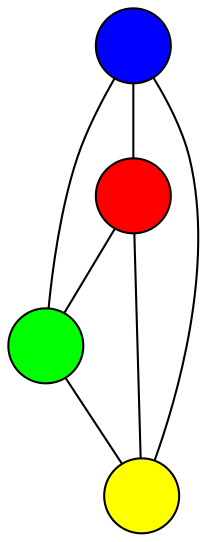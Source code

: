 strict graph {
  overlap="false";
  node [shape="circle", label="", style="filled"];

  1 [fillcolor=blue];
  2 [fillcolor=red];
  3 [fillcolor=green];
  4 [fillcolor=yellow];
  1 -- 2;
  1 -- 3;
  1 -- 4;
  2 -- 3;
  2 -- 4;
  3 -- 4;
}
